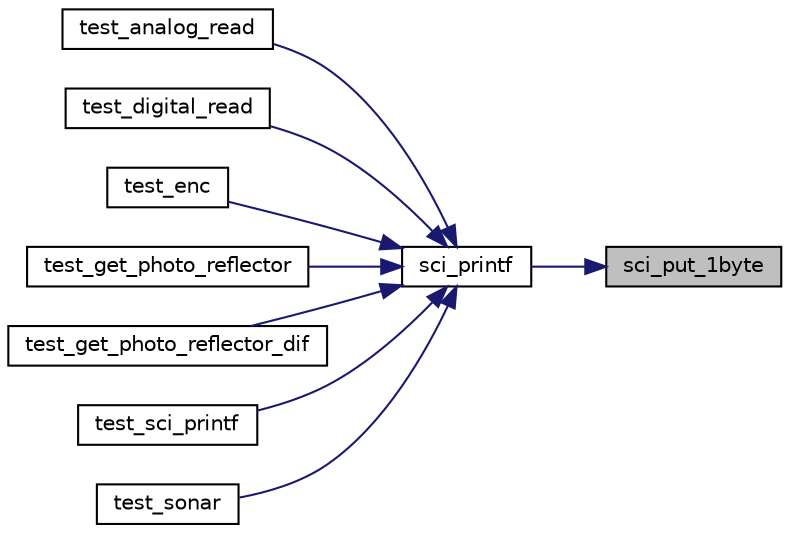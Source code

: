digraph "sci_put_1byte"
{
 // LATEX_PDF_SIZE
  edge [fontname="Helvetica",fontsize="10",labelfontname="Helvetica",labelfontsize="10"];
  node [fontname="Helvetica",fontsize="10",shape=record];
  rankdir="RL";
  Node1 [label="sci_put_1byte",height=0.2,width=0.4,color="black", fillcolor="grey75", style="filled", fontcolor="black",tooltip="1byteの送信処理"];
  Node1 -> Node2 [dir="back",color="midnightblue",fontsize="10",style="solid",fontname="Helvetica"];
  Node2 [label="sci_printf",height=0.2,width=0.4,color="black", fillcolor="white", style="filled",URL="$sci_8h.html#a3bc09dd94f78f69af9bfdc6f1d63b38e",tooltip="文字列の送信処理"];
  Node2 -> Node3 [dir="back",color="midnightblue",fontsize="10",style="solid",fontname="Helvetica"];
  Node3 [label="test_analog_read",height=0.2,width=0.4,color="black", fillcolor="white", style="filled",URL="$test__function_8c.html#a7fce40f0b0f67043ee962379d5140ee6",tooltip=" "];
  Node2 -> Node4 [dir="back",color="midnightblue",fontsize="10",style="solid",fontname="Helvetica"];
  Node4 [label="test_digital_read",height=0.2,width=0.4,color="black", fillcolor="white", style="filled",URL="$test__function_8c.html#aab8dae652c61f986dcc5d864902a6ffc",tooltip=" "];
  Node2 -> Node5 [dir="back",color="midnightblue",fontsize="10",style="solid",fontname="Helvetica"];
  Node5 [label="test_enc",height=0.2,width=0.4,color="black", fillcolor="white", style="filled",URL="$test__function_8c.html#a110e0ce77b462a854e517e3ba55926f5",tooltip=" "];
  Node2 -> Node6 [dir="back",color="midnightblue",fontsize="10",style="solid",fontname="Helvetica"];
  Node6 [label="test_get_photo_reflector",height=0.2,width=0.4,color="black", fillcolor="white", style="filled",URL="$test__function_8c.html#ad2335ae2e40529ee5e2be25acf690a46",tooltip=" "];
  Node2 -> Node7 [dir="back",color="midnightblue",fontsize="10",style="solid",fontname="Helvetica"];
  Node7 [label="test_get_photo_reflector_dif",height=0.2,width=0.4,color="black", fillcolor="white", style="filled",URL="$test__function_8c.html#ae2a19340c3131b66fde44ad1afd81eb4",tooltip=" "];
  Node2 -> Node8 [dir="back",color="midnightblue",fontsize="10",style="solid",fontname="Helvetica"];
  Node8 [label="test_sci_printf",height=0.2,width=0.4,color="black", fillcolor="white", style="filled",URL="$test__function_8c.html#a4677cf0e1a523e0c1223b66ae2d48578",tooltip=" "];
  Node2 -> Node9 [dir="back",color="midnightblue",fontsize="10",style="solid",fontname="Helvetica"];
  Node9 [label="test_sonar",height=0.2,width=0.4,color="black", fillcolor="white", style="filled",URL="$test__function_8c.html#ab2ceb0b6a03114d50eaba2f4a6780191",tooltip=" "];
}

